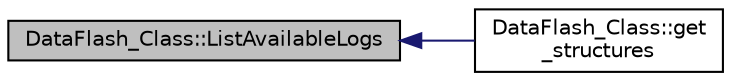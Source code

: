 digraph "DataFlash_Class::ListAvailableLogs"
{
 // INTERACTIVE_SVG=YES
  edge [fontname="Helvetica",fontsize="10",labelfontname="Helvetica",labelfontsize="10"];
  node [fontname="Helvetica",fontsize="10",shape=record];
  rankdir="LR";
  Node1 [label="DataFlash_Class::ListAvailableLogs",height=0.2,width=0.4,color="black", fillcolor="grey75", style="filled", fontcolor="black"];
  Node1 -> Node2 [dir="back",color="midnightblue",fontsize="10",style="solid",fontname="Helvetica"];
  Node2 [label="DataFlash_Class::get\l_structures",height=0.2,width=0.4,color="black", fillcolor="white", style="filled",URL="$classDataFlash__Class.html#a7868f0e3dcef65ea5b5fcae618f4c5d4"];
}
